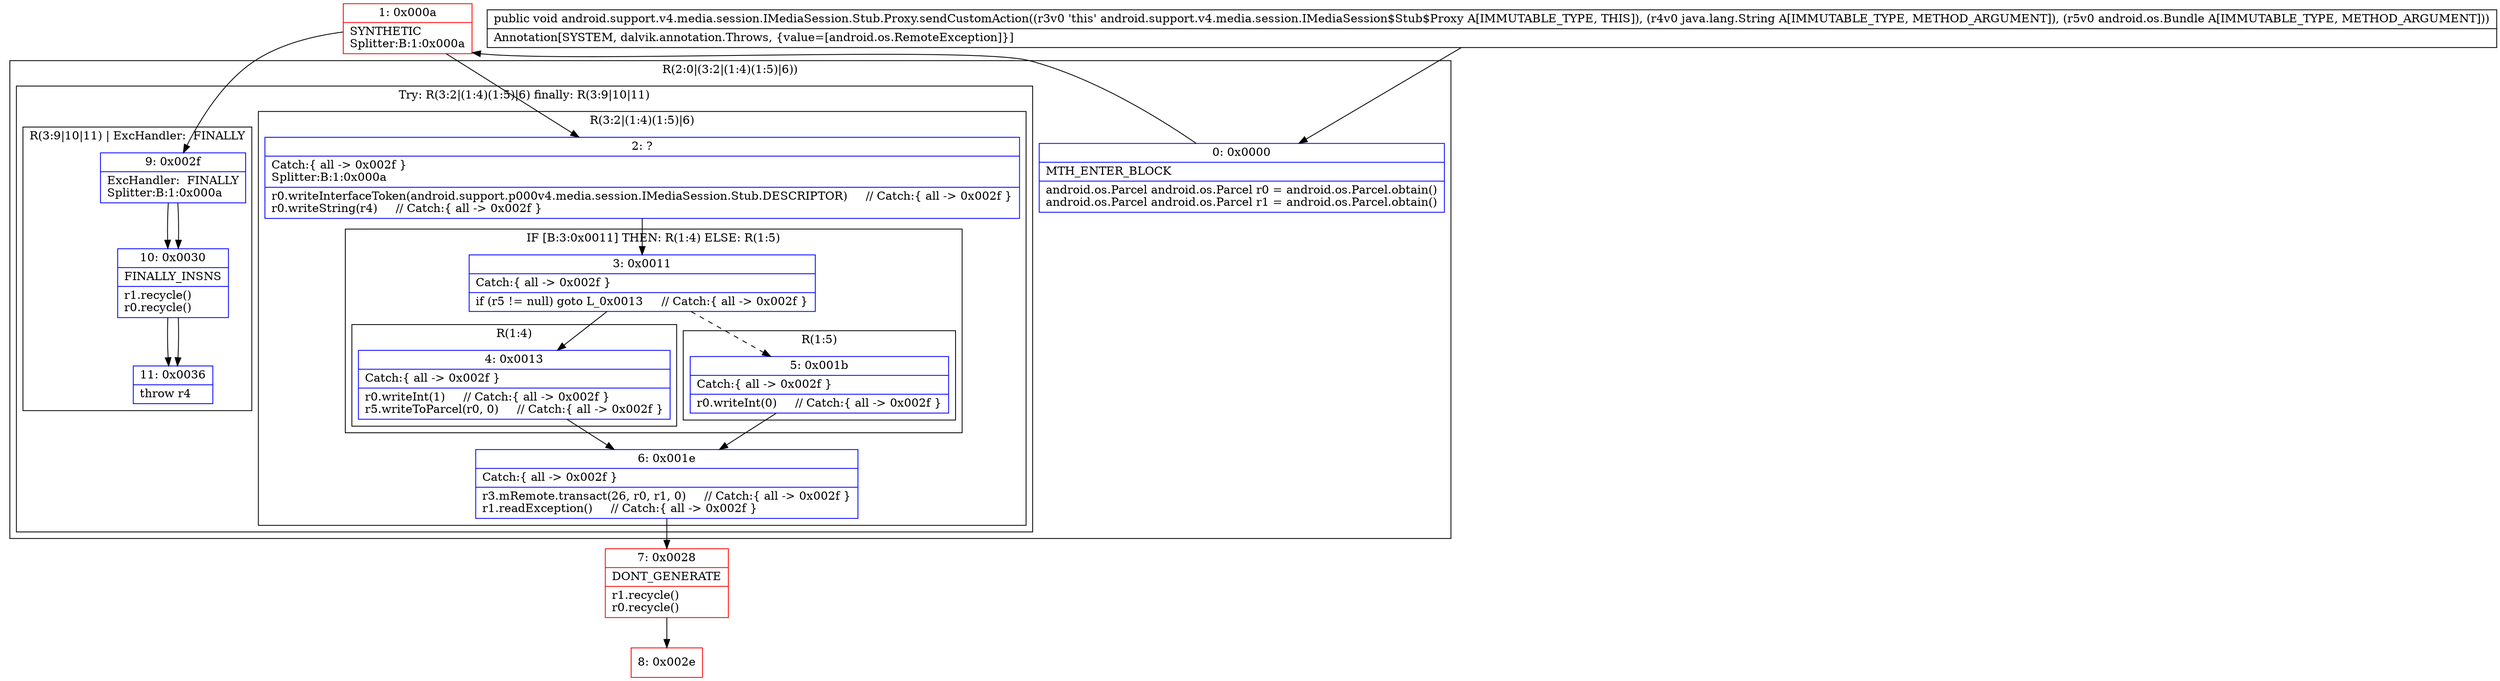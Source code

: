 digraph "CFG forandroid.support.v4.media.session.IMediaSession.Stub.Proxy.sendCustomAction(Ljava\/lang\/String;Landroid\/os\/Bundle;)V" {
subgraph cluster_Region_1307933928 {
label = "R(2:0|(3:2|(1:4)(1:5)|6))";
node [shape=record,color=blue];
Node_0 [shape=record,label="{0\:\ 0x0000|MTH_ENTER_BLOCK\l|android.os.Parcel android.os.Parcel r0 = android.os.Parcel.obtain()\landroid.os.Parcel android.os.Parcel r1 = android.os.Parcel.obtain()\l}"];
subgraph cluster_TryCatchRegion_940165650 {
label = "Try: R(3:2|(1:4)(1:5)|6) finally: R(3:9|10|11)";
node [shape=record,color=blue];
subgraph cluster_Region_986318674 {
label = "R(3:2|(1:4)(1:5)|6)";
node [shape=record,color=blue];
Node_2 [shape=record,label="{2\:\ ?|Catch:\{ all \-\> 0x002f \}\lSplitter:B:1:0x000a\l|r0.writeInterfaceToken(android.support.p000v4.media.session.IMediaSession.Stub.DESCRIPTOR)     \/\/ Catch:\{ all \-\> 0x002f \}\lr0.writeString(r4)     \/\/ Catch:\{ all \-\> 0x002f \}\l}"];
subgraph cluster_IfRegion_1008552012 {
label = "IF [B:3:0x0011] THEN: R(1:4) ELSE: R(1:5)";
node [shape=record,color=blue];
Node_3 [shape=record,label="{3\:\ 0x0011|Catch:\{ all \-\> 0x002f \}\l|if (r5 != null) goto L_0x0013     \/\/ Catch:\{ all \-\> 0x002f \}\l}"];
subgraph cluster_Region_982193886 {
label = "R(1:4)";
node [shape=record,color=blue];
Node_4 [shape=record,label="{4\:\ 0x0013|Catch:\{ all \-\> 0x002f \}\l|r0.writeInt(1)     \/\/ Catch:\{ all \-\> 0x002f \}\lr5.writeToParcel(r0, 0)     \/\/ Catch:\{ all \-\> 0x002f \}\l}"];
}
subgraph cluster_Region_1985339321 {
label = "R(1:5)";
node [shape=record,color=blue];
Node_5 [shape=record,label="{5\:\ 0x001b|Catch:\{ all \-\> 0x002f \}\l|r0.writeInt(0)     \/\/ Catch:\{ all \-\> 0x002f \}\l}"];
}
}
Node_6 [shape=record,label="{6\:\ 0x001e|Catch:\{ all \-\> 0x002f \}\l|r3.mRemote.transact(26, r0, r1, 0)     \/\/ Catch:\{ all \-\> 0x002f \}\lr1.readException()     \/\/ Catch:\{ all \-\> 0x002f \}\l}"];
}
subgraph cluster_Region_279048103 {
label = "R(3:9|10|11) | ExcHandler:  FINALLY\l";
node [shape=record,color=blue];
Node_9 [shape=record,label="{9\:\ 0x002f|ExcHandler:  FINALLY\lSplitter:B:1:0x000a\l}"];
Node_10 [shape=record,label="{10\:\ 0x0030|FINALLY_INSNS\l|r1.recycle()\lr0.recycle()\l}"];
Node_11 [shape=record,label="{11\:\ 0x0036|throw r4\l}"];
}
}
}
subgraph cluster_Region_279048103 {
label = "R(3:9|10|11) | ExcHandler:  FINALLY\l";
node [shape=record,color=blue];
Node_9 [shape=record,label="{9\:\ 0x002f|ExcHandler:  FINALLY\lSplitter:B:1:0x000a\l}"];
Node_10 [shape=record,label="{10\:\ 0x0030|FINALLY_INSNS\l|r1.recycle()\lr0.recycle()\l}"];
Node_11 [shape=record,label="{11\:\ 0x0036|throw r4\l}"];
}
Node_1 [shape=record,color=red,label="{1\:\ 0x000a|SYNTHETIC\lSplitter:B:1:0x000a\l}"];
Node_7 [shape=record,color=red,label="{7\:\ 0x0028|DONT_GENERATE\l|r1.recycle()\lr0.recycle()\l}"];
Node_8 [shape=record,color=red,label="{8\:\ 0x002e}"];
MethodNode[shape=record,label="{public void android.support.v4.media.session.IMediaSession.Stub.Proxy.sendCustomAction((r3v0 'this' android.support.v4.media.session.IMediaSession$Stub$Proxy A[IMMUTABLE_TYPE, THIS]), (r4v0 java.lang.String A[IMMUTABLE_TYPE, METHOD_ARGUMENT]), (r5v0 android.os.Bundle A[IMMUTABLE_TYPE, METHOD_ARGUMENT]))  | Annotation[SYSTEM, dalvik.annotation.Throws, \{value=[android.os.RemoteException]\}]\l}"];
MethodNode -> Node_0;
Node_0 -> Node_1;
Node_2 -> Node_3;
Node_3 -> Node_4;
Node_3 -> Node_5[style=dashed];
Node_4 -> Node_6;
Node_5 -> Node_6;
Node_6 -> Node_7;
Node_9 -> Node_10;
Node_10 -> Node_11;
Node_9 -> Node_10;
Node_10 -> Node_11;
Node_1 -> Node_2;
Node_1 -> Node_9;
Node_7 -> Node_8;
}

